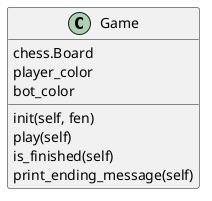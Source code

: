 @startuml
class Game{
  chess.Board
  player_color
  bot_color

  init(self, fen)
  play(self)
  is_finished(self)
  print_ending_message(self)
}
@enduml
